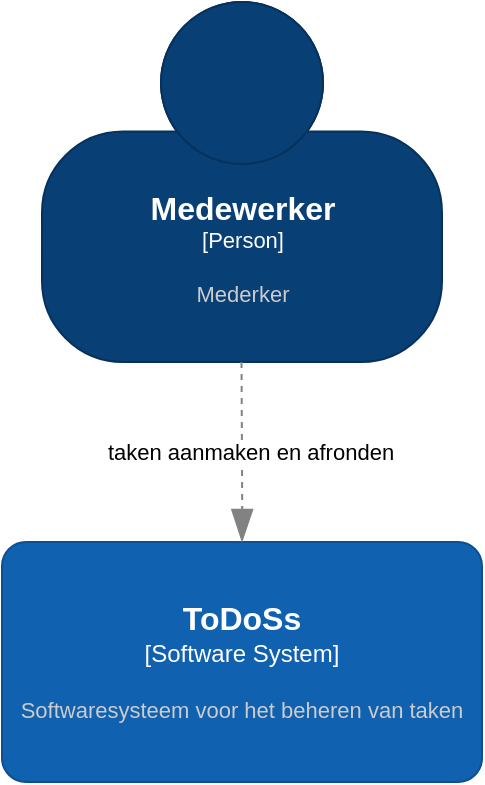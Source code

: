 <mxfile version="23.0.2" type="device" pages="5">
  <diagram name="Systeem Context" id="gP57qJq02lwSq2uci3iL">
    <mxGraphModel dx="1179" dy="669" grid="1" gridSize="10" guides="1" tooltips="1" connect="1" arrows="1" fold="1" page="1" pageScale="1" pageWidth="827" pageHeight="1169" math="0" shadow="0">
      <root>
        <mxCell id="0" />
        <mxCell id="1" parent="0" />
        <object placeholders="1" c4Name="ToDoSs" c4Type="Software System" c4Description="Softwaresysteem voor het beheren van taken" label="&lt;font style=&quot;font-size: 16px&quot;&gt;&lt;b&gt;%c4Name%&lt;/b&gt;&lt;/font&gt;&lt;div&gt;[%c4Type%]&lt;/div&gt;&lt;br&gt;&lt;div&gt;&lt;font style=&quot;font-size: 11px&quot;&gt;&lt;font color=&quot;#cccccc&quot;&gt;%c4Description%&lt;/font&gt;&lt;/div&gt;" id="6i8yHCTu9C5vEZzrTsxn-2">
          <mxCell style="rounded=1;whiteSpace=wrap;html=1;labelBackgroundColor=none;fillColor=#1061B0;fontColor=#ffffff;align=center;arcSize=10;strokeColor=#0D5091;metaEdit=1;resizable=0;points=[[0.25,0,0],[0.5,0,0],[0.75,0,0],[1,0.25,0],[1,0.5,0],[1,0.75,0],[0.75,1,0],[0.5,1,0],[0.25,1,0],[0,0.75,0],[0,0.5,0],[0,0.25,0]];" parent="1" vertex="1">
            <mxGeometry x="290" y="310" width="240" height="120" as="geometry" />
          </mxCell>
        </object>
        <object placeholders="1" c4Name="Medewerker" c4Type="Person" c4Description="Mederker" label="&lt;font style=&quot;font-size: 16px&quot;&gt;&lt;b&gt;%c4Name%&lt;/b&gt;&lt;/font&gt;&lt;div&gt;[%c4Type%]&lt;/div&gt;&lt;br&gt;&lt;div&gt;&lt;font style=&quot;font-size: 11px&quot;&gt;&lt;font color=&quot;#cccccc&quot;&gt;%c4Description%&lt;/font&gt;&lt;/div&gt;" id="6i8yHCTu9C5vEZzrTsxn-4">
          <mxCell style="html=1;fontSize=11;dashed=0;whitespace=wrap;fillColor=#083F75;strokeColor=#06315C;fontColor=#ffffff;shape=mxgraph.c4.person2;align=center;metaEdit=1;points=[[0.5,0,0],[1,0.5,0],[1,0.75,0],[0.75,1,0],[0.5,1,0],[0.25,1,0],[0,0.75,0],[0,0.5,0]];resizable=0;" parent="1" vertex="1">
            <mxGeometry x="310" y="40" width="200" height="180" as="geometry" />
          </mxCell>
        </object>
        <object placeholders="1" c4Type="Relationship" id="k4LfaL46_MBYGzVF-b7D-1">
          <mxCell style="endArrow=blockThin;html=1;fontSize=10;fontColor=#404040;strokeWidth=1;endFill=1;strokeColor=#828282;elbow=vertical;metaEdit=1;endSize=14;startSize=14;jumpStyle=arc;jumpSize=16;rounded=0;edgeStyle=orthogonalEdgeStyle;dashed=1;entryX=0.5;entryY=0;entryDx=0;entryDy=0;entryPerimeter=0;" edge="1" parent="1" target="6i8yHCTu9C5vEZzrTsxn-2">
            <mxGeometry width="240" relative="1" as="geometry">
              <mxPoint x="409.76" y="220" as="sourcePoint" />
              <mxPoint x="409.5" y="265" as="targetPoint" />
            </mxGeometry>
          </mxCell>
        </object>
        <mxCell id="k4LfaL46_MBYGzVF-b7D-2" value="taken aanmaken en afronden" style="edgeLabel;html=1;align=center;verticalAlign=middle;resizable=0;points=[];" vertex="1" connectable="0" parent="k4LfaL46_MBYGzVF-b7D-1">
          <mxGeometry x="0.008" y="-1" relative="1" as="geometry">
            <mxPoint x="3" as="offset" />
          </mxGeometry>
        </mxCell>
      </root>
    </mxGraphModel>
  </diagram>
  <diagram id="QMMT807Xaqbde3HfD42s" name="Container Diagram WPF App">
    <mxGraphModel dx="802" dy="455" grid="1" gridSize="10" guides="1" tooltips="1" connect="1" arrows="1" fold="1" page="1" pageScale="1" pageWidth="827" pageHeight="1169" math="0" shadow="0">
      <root>
        <mxCell id="0" />
        <mxCell id="1" parent="0" />
        <object placeholders="1" c4Name="ToDoSs" c4Type="SystemScopeBoundary" c4Application="Software System" label="&lt;font style=&quot;font-size: 16px&quot;&gt;&lt;b&gt;&lt;div style=&quot;text-align: left&quot;&gt;%c4Name%&lt;/div&gt;&lt;/b&gt;&lt;/font&gt;&lt;div style=&quot;text-align: left&quot;&gt;[%c4Application%]&lt;/div&gt;" id="jA6bDuJOhWUHP-LeDnIb-1">
          <mxCell style="rounded=1;fontSize=11;whiteSpace=wrap;html=1;dashed=1;arcSize=20;fillColor=none;strokeColor=#666666;fontColor=#333333;labelBackgroundColor=none;align=left;verticalAlign=bottom;labelBorderColor=none;spacingTop=0;spacing=10;dashPattern=8 4;metaEdit=1;rotatable=0;perimeter=rectanglePerimeter;noLabel=0;labelPadding=0;allowArrows=0;connectable=0;expand=0;recursiveResize=0;editable=1;pointerEvents=0;absoluteArcSize=1;points=[[0.25,0,0],[0.5,0,0],[0.75,0,0],[1,0.25,0],[1,0.5,0],[1,0.75,0],[0.75,1,0],[0.5,1,0],[0.25,1,0],[0,0.75,0],[0,0.5,0],[0,0.25,0]];" parent="1" vertex="1">
            <mxGeometry x="100" y="410" width="360" height="430" as="geometry" />
          </mxCell>
        </object>
        <object placeholders="1" c4Name="Desktop Application" c4Type="Container" c4Technology="WPF/MAUI, .NET, C#" c4Description="Applicatie met een rijke grafische interface om de taken aan te maken en af te ronden." label="&lt;font style=&quot;font-size: 16px&quot;&gt;&lt;b&gt;%c4Name%&lt;/b&gt;&lt;/font&gt;&lt;div&gt;[%c4Type%: %c4Technology%]&lt;/div&gt;&lt;br&gt;&lt;div&gt;&lt;font style=&quot;font-size: 11px&quot;&gt;&lt;font color=&quot;#E6E6E6&quot;&gt;%c4Description%&lt;/font&gt;&lt;/div&gt;" id="jA6bDuJOhWUHP-LeDnIb-3">
          <mxCell style="rounded=1;whiteSpace=wrap;html=1;fontSize=11;labelBackgroundColor=none;fillColor=#23A2D9;fontColor=#ffffff;align=center;arcSize=10;strokeColor=#0E7DAD;metaEdit=1;resizable=0;points=[[0.25,0,0],[0.5,0,0],[0.75,0,0],[1,0.25,0],[1,0.5,0],[1,0.75,0],[0.75,1,0],[0.5,1,0],[0.25,1,0],[0,0.75,0],[0,0.5,0],[0,0.25,0]];" parent="1" vertex="1">
            <mxGeometry x="160" y="450" width="240" height="120" as="geometry" />
          </mxCell>
        </object>
        <object placeholders="1" c4Type="Database" c4Container="Container" c4Technology="SQL-Server/ SQLite" c4Description="Database voor het opslaan van de taken" label="&lt;font style=&quot;font-size: 16px&quot;&gt;&lt;b&gt;%c4Type%&lt;/font&gt;&lt;div&gt;[%c4Container%:&amp;nbsp;%c4Technology%]&lt;/div&gt;&lt;br&gt;&lt;div&gt;&lt;font style=&quot;font-size: 11px&quot;&gt;&lt;font color=&quot;#E6E6E6&quot;&gt;%c4Description%&lt;/font&gt;&lt;/div&gt;" id="jA6bDuJOhWUHP-LeDnIb-6">
          <mxCell style="shape=cylinder3;size=15;whiteSpace=wrap;html=1;boundedLbl=1;rounded=0;labelBackgroundColor=none;fillColor=#23A2D9;fontSize=12;fontColor=#ffffff;align=center;strokeColor=#0E7DAD;metaEdit=1;points=[[0.5,0,0],[1,0.25,0],[1,0.5,0],[1,0.75,0],[0.5,1,0],[0,0.75,0],[0,0.5,0],[0,0.25,0]];resizable=0;" parent="1" vertex="1">
            <mxGeometry x="160" y="630" width="240" height="120" as="geometry" />
          </mxCell>
        </object>
        <object placeholders="1" c4Name="Medewerker" c4Type="Person" c4Description="Medewerker" label="&lt;font style=&quot;font-size: 16px&quot;&gt;&lt;b&gt;%c4Name%&lt;/b&gt;&lt;/font&gt;&lt;div&gt;[%c4Type%]&lt;/div&gt;&lt;br&gt;&lt;div&gt;&lt;font style=&quot;font-size: 11px&quot;&gt;&lt;font color=&quot;#cccccc&quot;&gt;%c4Description%&lt;/font&gt;&lt;/div&gt;" id="jA6bDuJOhWUHP-LeDnIb-9">
          <mxCell style="html=1;fontSize=11;dashed=0;whitespace=wrap;fillColor=#083F75;strokeColor=#06315C;fontColor=#ffffff;shape=mxgraph.c4.person2;align=center;metaEdit=1;points=[[0.5,0,0],[1,0.5,0],[1,0.75,0],[0.75,1,0],[0.5,1,0],[0.25,1,0],[0,0.75,0],[0,0.5,0]];resizable=0;" parent="1" vertex="1">
            <mxGeometry x="180" y="160" width="200" height="180" as="geometry" />
          </mxCell>
        </object>
        <object placeholders="1" c4Type="Relationship" id="WsVYpdTWJOxE_ly1MNJi-3">
          <mxCell style="endArrow=blockThin;html=1;fontSize=10;fontColor=#404040;strokeWidth=1;endFill=1;strokeColor=#828282;elbow=vertical;metaEdit=1;endSize=14;startSize=14;jumpStyle=arc;jumpSize=16;rounded=0;edgeStyle=orthogonalEdgeStyle;dashed=1;exitX=0.5;exitY=1;exitDx=0;exitDy=0;exitPerimeter=0;" edge="1" parent="1" source="jA6bDuJOhWUHP-LeDnIb-9">
            <mxGeometry width="240" relative="1" as="geometry">
              <mxPoint x="439.76" y="350" as="sourcePoint" />
              <mxPoint x="280" y="450" as="targetPoint" />
              <Array as="points">
                <mxPoint x="280" y="380" />
                <mxPoint x="280" y="380" />
              </Array>
            </mxGeometry>
          </mxCell>
        </object>
        <mxCell id="LUsF7ZdVU88xL7C_9YnS-1" value="taken aanmaken en afronden" style="edgeLabel;html=1;align=center;verticalAlign=middle;resizable=0;points=[];" vertex="1" connectable="0" parent="WsVYpdTWJOxE_ly1MNJi-3">
          <mxGeometry x="-0.169" y="3" relative="1" as="geometry">
            <mxPoint x="-2" y="-3" as="offset" />
          </mxGeometry>
        </mxCell>
        <object placeholders="1" c4Type="Relationship" id="WsVYpdTWJOxE_ly1MNJi-4">
          <mxCell style="endArrow=blockThin;html=1;fontSize=10;fontColor=#404040;strokeWidth=1;endFill=1;strokeColor=#828282;elbow=vertical;metaEdit=1;endSize=14;startSize=14;jumpStyle=arc;jumpSize=16;rounded=0;edgeStyle=orthogonalEdgeStyle;dashed=1;entryX=0.5;entryY=0;entryDx=0;entryDy=0;entryPerimeter=0;" edge="1" parent="1" target="jA6bDuJOhWUHP-LeDnIb-6">
            <mxGeometry width="240" relative="1" as="geometry">
              <mxPoint x="279.76" y="570" as="sourcePoint" />
              <mxPoint x="279.5" y="615" as="targetPoint" />
            </mxGeometry>
          </mxCell>
        </object>
      </root>
    </mxGraphModel>
  </diagram>
  <diagram name="Container Diagram Console App" id="4DhVJYpzS-7BErTkNQat">
    <mxGraphModel dx="1055" dy="599" grid="1" gridSize="10" guides="1" tooltips="1" connect="1" arrows="1" fold="1" page="1" pageScale="1" pageWidth="827" pageHeight="1169" math="0" shadow="0">
      <root>
        <mxCell id="4Z2ydzyQwMhuAZo7QUap-0" />
        <mxCell id="4Z2ydzyQwMhuAZo7QUap-1" parent="4Z2ydzyQwMhuAZo7QUap-0" />
        <object placeholders="1" c4Name="ToDoSs" c4Type="SystemScopeBoundary" c4Application="Software System" label="&lt;font style=&quot;font-size: 16px&quot;&gt;&lt;b&gt;&lt;div style=&quot;text-align: left&quot;&gt;%c4Name%&lt;/div&gt;&lt;/b&gt;&lt;/font&gt;&lt;div style=&quot;text-align: left&quot;&gt;[%c4Application%]&lt;/div&gt;" id="4Z2ydzyQwMhuAZo7QUap-2">
          <mxCell style="rounded=1;fontSize=11;whiteSpace=wrap;html=1;dashed=1;arcSize=20;fillColor=none;strokeColor=#666666;fontColor=#333333;labelBackgroundColor=none;align=left;verticalAlign=bottom;labelBorderColor=none;spacingTop=0;spacing=10;dashPattern=8 4;metaEdit=1;rotatable=0;perimeter=rectanglePerimeter;noLabel=0;labelPadding=0;allowArrows=0;connectable=0;expand=0;recursiveResize=0;editable=1;pointerEvents=0;absoluteArcSize=1;points=[[0.25,0,0],[0.5,0,0],[0.75,0,0],[1,0.25,0],[1,0.5,0],[1,0.75,0],[0.75,1,0],[0.5,1,0],[0.25,1,0],[0,0.75,0],[0,0.5,0],[0,0.25,0]];" vertex="1" parent="4Z2ydzyQwMhuAZo7QUap-1">
            <mxGeometry x="250" y="410" width="380" height="270" as="geometry" />
          </mxCell>
        </object>
        <object placeholders="1" c4Name="Desktop Application" c4Type="Container" c4Technology=".NET, C#, Console Application" c4Description="Applicatie met een primitieve grafische interface om de taken aan te maken en af te ronden." label="&lt;font style=&quot;font-size: 16px&quot;&gt;&lt;b&gt;%c4Name%&lt;/b&gt;&lt;/font&gt;&lt;div&gt;[%c4Type%: %c4Technology%]&lt;/div&gt;&lt;br&gt;&lt;div&gt;&lt;font style=&quot;font-size: 11px&quot;&gt;&lt;font color=&quot;#E6E6E6&quot;&gt;%c4Description%&lt;/font&gt;&lt;/div&gt;" id="4Z2ydzyQwMhuAZo7QUap-4">
          <mxCell style="rounded=1;whiteSpace=wrap;html=1;fontSize=11;labelBackgroundColor=none;fillColor=#23A2D9;fontColor=#ffffff;align=center;arcSize=10;strokeColor=#0E7DAD;metaEdit=1;resizable=0;points=[[0.25,0,0],[0.5,0,0],[0.75,0,0],[1,0.25,0],[1,0.5,0],[1,0.75,0],[0.75,1,0],[0.5,1,0],[0.25,1,0],[0,0.75,0],[0,0.5,0],[0,0.25,0]];" vertex="1" parent="4Z2ydzyQwMhuAZo7QUap-1">
            <mxGeometry x="320" y="465" width="240" height="120" as="geometry" />
          </mxCell>
        </object>
        <object placeholders="1" c4Name="Medewerker" c4Type="Person" c4Description="Medewerker" label="&lt;font style=&quot;font-size: 16px&quot;&gt;&lt;b&gt;%c4Name%&lt;/b&gt;&lt;/font&gt;&lt;div&gt;[%c4Type%]&lt;/div&gt;&lt;br&gt;&lt;div&gt;&lt;font style=&quot;font-size: 11px&quot;&gt;&lt;font color=&quot;#cccccc&quot;&gt;%c4Description%&lt;/font&gt;&lt;/div&gt;" id="4Z2ydzyQwMhuAZo7QUap-6">
          <mxCell style="html=1;fontSize=11;dashed=0;whitespace=wrap;fillColor=#083F75;strokeColor=#06315C;fontColor=#ffffff;shape=mxgraph.c4.person2;align=center;metaEdit=1;points=[[0.5,0,0],[1,0.5,0],[1,0.75,0],[0.75,1,0],[0.5,1,0],[0.25,1,0],[0,0.75,0],[0,0.5,0]];resizable=0;" vertex="1" parent="4Z2ydzyQwMhuAZo7QUap-1">
            <mxGeometry x="340" y="170" width="200" height="180" as="geometry" />
          </mxCell>
        </object>
        <object placeholders="1" c4Type="Relationship" id="4Z2ydzyQwMhuAZo7QUap-8">
          <mxCell style="endArrow=blockThin;html=1;fontSize=10;fontColor=#404040;strokeWidth=1;endFill=1;strokeColor=#828282;elbow=vertical;metaEdit=1;endSize=14;startSize=14;jumpStyle=arc;jumpSize=16;rounded=0;edgeStyle=orthogonalEdgeStyle;dashed=1;entryX=0.5;entryY=0;entryDx=0;entryDy=0;entryPerimeter=0;" edge="1" parent="4Z2ydzyQwMhuAZo7QUap-1" target="4Z2ydzyQwMhuAZo7QUap-4">
            <mxGeometry width="240" relative="1" as="geometry">
              <mxPoint x="439.76" y="350" as="sourcePoint" />
              <mxPoint x="280" y="450" as="targetPoint" />
              <Array as="points">
                <mxPoint x="440" y="465" />
              </Array>
            </mxGeometry>
          </mxCell>
        </object>
        <mxCell id="4Z2ydzyQwMhuAZo7QUap-9" value="taken aanmaken en afronden" style="edgeLabel;html=1;align=center;verticalAlign=middle;resizable=0;points=[];" vertex="1" connectable="0" parent="4Z2ydzyQwMhuAZo7QUap-8">
          <mxGeometry x="-0.169" y="3" relative="1" as="geometry">
            <mxPoint x="-3" y="-17" as="offset" />
          </mxGeometry>
        </mxCell>
      </root>
    </mxGraphModel>
  </diagram>
  <diagram id="qdu6Us3kAj6ullenG_oH" name="Component Diagram Desktop Applicatie">
    <mxGraphModel dx="1431" dy="813" grid="1" gridSize="10" guides="1" tooltips="1" connect="1" arrows="1" fold="1" page="1" pageScale="1" pageWidth="827" pageHeight="1169" math="0" shadow="0">
      <root>
        <mxCell id="0" />
        <mxCell id="1" parent="0" />
        <object label="" placeholders="1" instruction="edit data of the lower shape within the group" id="0_96DEolHEjOqy0A0ZcH-1">
          <mxCell style="group;resizable=0;rotatable=0;" parent="1" vertex="1" connectable="0">
            <mxGeometry x="160" y="110" width="160" height="170" as="geometry" />
          </mxCell>
        </object>
        <object label="&lt;div style=&quot;color: rgb(255 , 255 , 255) ; white-space: normal&quot;&gt;&lt;span style=&quot;font-size: 14px&quot;&gt;&lt;b&gt;%name%&lt;/b&gt;&lt;/span&gt;&lt;/div&gt;&lt;div style=&quot;color: rgb(255 , 255 , 255) ; white-space: normal&quot;&gt;&lt;font style=&quot;font-size: 8px&quot;&gt;[Person]&lt;/font&gt;&lt;/div&gt;&lt;div style=&quot;color: rgb(255 , 255 , 255) ; white-space: normal ; font-size: 8px&quot;&gt;&lt;span style=&quot;font-size: x-small&quot;&gt;&lt;br&gt;&lt;/span&gt;&lt;/div&gt;&lt;div style=&quot;color: rgb(255 , 255 , 255) ; white-space: normal&quot;&gt;&lt;font size=&quot;1&quot;&gt;%description%&lt;/font&gt;&lt;/div&gt;" name="Medewerker" description="Medewerker" placeholders="1" id="0_96DEolHEjOqy0A0ZcH-2">
          <mxCell style="rounded=1;whiteSpace=wrap;html=1;strokeColor=#00315C;fillColor=#004179;fontColor=#000000;arcSize=31;rotatable=0;strokeWidth=2;metaEdit=1;" parent="0_96DEolHEjOqy0A0ZcH-1" vertex="1">
            <mxGeometry y="70" width="160" height="100" as="geometry" />
          </mxCell>
        </object>
        <mxCell id="0_96DEolHEjOqy0A0ZcH-3" value="" style="ellipse;whiteSpace=wrap;html=1;aspect=fixed;strokeColor=#00315C;fillColor=#004179;fontColor=#000000;rotatable=0;strokeWidth=2;" parent="0_96DEolHEjOqy0A0ZcH-1" vertex="1">
          <mxGeometry x="40" width="80" height="80" as="geometry" />
        </mxCell>
        <object label="&lt;font style=&quot;font-size: 10px&quot;&gt;&lt;b&gt;%name%&lt;/b&gt;&lt;br style=&quot;font-size: 10px&quot;&gt;[Container]&lt;/font&gt;" placeholders="1" name="Desktop Application" id="0_96DEolHEjOqy0A0ZcH-4">
          <mxCell style="rounded=0;whiteSpace=wrap;html=1;strokeColor=#828282;fillColor=none;fontColor=#404040;align=left;labelPosition=center;verticalLabelPosition=middle;verticalAlign=bottom;dashed=1;strokeWidth=2;perimeterSpacing=0;spacing=4;spacingTop=0;fontSize=10;container=0;rotatable=0;metaEdit=1;allowArrows=0;" parent="1" vertex="1">
            <mxGeometry x="80" y="320" width="680" height="540" as="geometry">
              <mxRectangle x="560" y="40" width="110" height="30" as="alternateBounds" />
            </mxGeometry>
          </mxCell>
        </object>
        <object placeholders="1" c4Name="Main" c4Type="Component" c4Technology="WPF, Window" c4Description="Biedt een grafische interface om taken aan te maken en af te ronden" label="&lt;font style=&quot;font-size: 16px&quot;&gt;&lt;b&gt;%c4Name%&lt;/b&gt;&lt;/font&gt;&lt;div&gt;[%c4Type%: %c4Technology%]&lt;/div&gt;&lt;br&gt;&lt;div&gt;&lt;font style=&quot;font-size: 11px&quot;&gt;&lt;font color=&quot;#E6E6E6&quot;&gt;%c4Description%&lt;/font&gt;&lt;/div&gt;" id="0_96DEolHEjOqy0A0ZcH-6">
          <mxCell style="rounded=1;whiteSpace=wrap;html=1;fontSize=11;labelBackgroundColor=none;fillColor=#63BEF2;fontColor=#ffffff;align=center;arcSize=6;strokeColor=#0E7DAD;metaEdit=1;resizable=0;points=[[0.25,0,0],[0.5,0,0],[0.75,0,0],[1,0.25,0],[1,0.5,0],[1,0.75,0],[0.75,1,0],[0.5,1,0],[0.25,1,0],[0,0.75,0],[0,0.5,0],[0,0.25,0]];" parent="1" vertex="1">
            <mxGeometry x="120" y="360" width="240" height="120" as="geometry" />
          </mxCell>
        </object>
        <object placeholders="1" c4Name="ToDoProcess" c4Type="Component" c4Technology="C#, class" c4Description="Domein logica, zoals het proces van taakverwerking en stuurt communicatie met de gegevensopslag aan   " label="&lt;font style=&quot;font-size: 16px&quot;&gt;&lt;b&gt;%c4Name%&lt;/b&gt;&lt;/font&gt;&lt;div&gt;[%c4Type%: %c4Technology%]&lt;/div&gt;&lt;br&gt;&lt;div&gt;&lt;font style=&quot;font-size: 11px&quot;&gt;&lt;font color=&quot;#E6E6E6&quot;&gt;%c4Description%&lt;/font&gt;&lt;/div&gt;" id="0_96DEolHEjOqy0A0ZcH-9">
          <mxCell style="rounded=1;whiteSpace=wrap;html=1;fontSize=11;labelBackgroundColor=none;fillColor=#63BEF2;fontColor=#ffffff;align=center;arcSize=6;strokeColor=#0E7DAD;metaEdit=1;resizable=0;points=[[0.25,0,0],[0.5,0,0],[0.75,0,0],[1,0.25,0],[1,0.5,0],[1,0.75,0],[0.75,1,0],[0.5,1,0],[0.25,1,0],[0,0.75,0],[0,0.5,0],[0,0.25,0]];" parent="1" vertex="1">
            <mxGeometry x="120" y="525" width="240" height="120" as="geometry" />
          </mxCell>
        </object>
        <object placeholders="1" c4Name="Repository" c4Type="Component" c4Technology="C#, class, SQL" c4Description="Biedt toegang tot de onderliggende database om taken op te slaan en op te vragen." label="&lt;font style=&quot;font-size: 16px&quot;&gt;&lt;b&gt;%c4Name%&lt;/b&gt;&lt;/font&gt;&lt;div&gt;[%c4Type%: %c4Technology%]&lt;/div&gt;&lt;br&gt;&lt;div&gt;&lt;font style=&quot;font-size: 11px&quot;&gt;&lt;font color=&quot;#E6E6E6&quot;&gt;%c4Description%&lt;/font&gt;&lt;/div&gt;" id="0_96DEolHEjOqy0A0ZcH-11">
          <mxCell style="rounded=1;whiteSpace=wrap;html=1;fontSize=11;labelBackgroundColor=none;fillColor=#63BEF2;fontColor=#ffffff;align=center;arcSize=6;strokeColor=#0E7DAD;metaEdit=1;resizable=0;points=[[0.25,0,0],[0.5,0,0],[0.75,0,0],[1,0.25,0],[1,0.5,0],[1,0.75,0],[0.75,1,0],[0.5,1,0],[0.25,1,0],[0,0.75,0],[0,0.5,0],[0,0.25,0]];imageHeight=24;" parent="1" vertex="1">
            <mxGeometry x="120" y="690" width="240" height="120" as="geometry" />
          </mxCell>
        </object>
        <object placeholders="1" c4Type="Database" c4Container="Container" c4Technology="SQL-Server/ SQLite" c4Description="Database voor het opslaan van de taken" label="&lt;font style=&quot;font-size: 16px&quot;&gt;&lt;b&gt;%c4Type%&lt;/font&gt;&lt;div&gt;[%c4Container%:&amp;nbsp;%c4Technology%]&lt;/div&gt;&lt;br&gt;&lt;div&gt;&lt;font style=&quot;font-size: 11px&quot;&gt;&lt;font color=&quot;#E6E6E6&quot;&gt;%c4Description%&lt;/font&gt;&lt;/div&gt;" id="WipBYr_MEciiosy9VrZD-1">
          <mxCell style="shape=cylinder3;size=15;whiteSpace=wrap;html=1;boundedLbl=1;rounded=0;labelBackgroundColor=none;fillColor=#23A2D9;fontSize=12;fontColor=#ffffff;align=center;strokeColor=#0E7DAD;metaEdit=1;points=[[0.5,0,0],[1,0.25,0],[1,0.5,0],[1,0.75,0],[0.5,1,0],[0,0.75,0],[0,0.5,0],[0,0.25,0]];resizable=0;" parent="1" vertex="1">
            <mxGeometry x="120" y="920" width="240" height="120" as="geometry" />
          </mxCell>
        </object>
        <object placeholders="1" c4Name="ToDoItemValidator" c4Type="Component" c4Technology="C#, class" c4Description="Valideren van gegevens en stappen in taakverwerking " label="&lt;font style=&quot;font-size: 16px&quot;&gt;&lt;b&gt;%c4Name%&lt;/b&gt;&lt;/font&gt;&lt;div&gt;[%c4Type%: %c4Technology%]&lt;/div&gt;&lt;br&gt;&lt;div&gt;&lt;font style=&quot;font-size: 11px&quot;&gt;%c4Description%&lt;/font&gt;&lt;/div&gt;" id="ipS2jSFYpdeSmQQgyaoN-1">
          <mxCell style="rounded=1;whiteSpace=wrap;html=1;labelBackgroundColor=none;fillColor=#63BEF2;fontColor=#ffffff;align=center;arcSize=6;strokeColor=#2086C9;metaEdit=1;resizable=0;points=[[0.25,0,0],[0.5,0,0],[0.75,0,0],[1,0.25,0],[1,0.5,0],[1,0.75,0],[0.75,1,0],[0.5,1,0],[0.25,1,0],[0,0.75,0],[0,0.5,0],[0,0.25,0]];" vertex="1" parent="1">
            <mxGeometry x="450" y="525" width="240" height="120" as="geometry" />
          </mxCell>
        </object>
        <object placeholders="1" c4Type="Relationship" id="EdG85HG0XYY7r0rlykbk-1">
          <mxCell style="endArrow=blockThin;html=1;fontSize=10;fontColor=#404040;strokeWidth=1;endFill=1;strokeColor=#828282;elbow=vertical;metaEdit=1;endSize=14;startSize=14;jumpStyle=arc;jumpSize=16;rounded=0;edgeStyle=orthogonalEdgeStyle;entryX=0.004;entryY=0.544;entryDx=0;entryDy=0;entryPerimeter=0;exitX=1;exitY=0.5;exitDx=0;exitDy=0;exitPerimeter=0;dashed=1;" edge="1" parent="1" target="ipS2jSFYpdeSmQQgyaoN-1">
            <mxGeometry width="240" relative="1" as="geometry">
              <mxPoint x="360" y="589.5" as="sourcePoint" />
              <mxPoint x="440" y="589.5" as="targetPoint" />
            </mxGeometry>
          </mxCell>
        </object>
        <object placeholders="1" c4Type="Relationship" id="9SN9oKUFkZdO5EhbOnZE-1">
          <mxCell style="endArrow=blockThin;html=1;fontSize=10;fontColor=#404040;strokeWidth=1;endFill=1;strokeColor=#828282;elbow=vertical;metaEdit=1;endSize=14;startSize=14;jumpStyle=arc;jumpSize=16;rounded=0;edgeStyle=orthogonalEdgeStyle;dashed=1;entryX=0.5;entryY=0;entryDx=0;entryDy=0;entryPerimeter=0;" edge="1" parent="1" target="0_96DEolHEjOqy0A0ZcH-9">
            <mxGeometry width="240" relative="1" as="geometry">
              <mxPoint x="240.26" y="480" as="sourcePoint" />
              <mxPoint x="239.26" y="510" as="targetPoint" />
            </mxGeometry>
          </mxCell>
        </object>
        <object placeholders="1" c4Type="Relationship" id="9SN9oKUFkZdO5EhbOnZE-3">
          <mxCell style="endArrow=blockThin;html=1;fontSize=10;fontColor=#404040;strokeWidth=1;endFill=1;strokeColor=#828282;elbow=vertical;metaEdit=1;endSize=14;startSize=14;jumpStyle=arc;jumpSize=16;rounded=0;edgeStyle=orthogonalEdgeStyle;dashed=1;entryX=0.5;entryY=0;entryDx=0;entryDy=0;entryPerimeter=0;" edge="1" parent="1" target="0_96DEolHEjOqy0A0ZcH-6">
            <mxGeometry width="240" relative="1" as="geometry">
              <mxPoint x="240.25" y="280" as="sourcePoint" />
              <mxPoint x="239.25" y="310" as="targetPoint" />
            </mxGeometry>
          </mxCell>
        </object>
        <object placeholders="1" c4Type="Relationship" id="9SN9oKUFkZdO5EhbOnZE-4">
          <mxCell style="endArrow=blockThin;html=1;fontSize=10;fontColor=#404040;strokeWidth=1;endFill=1;strokeColor=#828282;elbow=vertical;metaEdit=1;endSize=14;startSize=14;jumpStyle=arc;jumpSize=16;rounded=0;edgeStyle=orthogonalEdgeStyle;dashed=1;" edge="1" parent="1" target="WipBYr_MEciiosy9VrZD-1">
            <mxGeometry width="240" relative="1" as="geometry">
              <mxPoint x="240.25" y="810" as="sourcePoint" />
              <mxPoint x="239.25" y="840" as="targetPoint" />
            </mxGeometry>
          </mxCell>
        </object>
        <object placeholders="1" c4Type="Relationship" id="9SN9oKUFkZdO5EhbOnZE-5">
          <mxCell style="endArrow=blockThin;html=1;fontSize=10;fontColor=#404040;strokeWidth=1;endFill=1;strokeColor=#828282;elbow=vertical;metaEdit=1;endSize=14;startSize=14;jumpStyle=arc;jumpSize=16;rounded=0;edgeStyle=orthogonalEdgeStyle;dashed=1;entryX=0.5;entryY=0;entryDx=0;entryDy=0;entryPerimeter=0;" edge="1" parent="1" target="0_96DEolHEjOqy0A0ZcH-11">
            <mxGeometry width="240" relative="1" as="geometry">
              <mxPoint x="240.25" y="645" as="sourcePoint" />
              <mxPoint x="239.25" y="675" as="targetPoint" />
            </mxGeometry>
          </mxCell>
        </object>
      </root>
    </mxGraphModel>
  </diagram>
  <diagram name="Component Diagram Console Applicatie" id="Me82aLVB4yopHppHyt9t">
    <mxGraphModel dx="1002" dy="569" grid="1" gridSize="10" guides="1" tooltips="1" connect="1" arrows="1" fold="1" page="1" pageScale="1" pageWidth="827" pageHeight="1169" math="0" shadow="0">
      <root>
        <mxCell id="nndc_TNkcE9IaKzRtLI8-0" />
        <mxCell id="nndc_TNkcE9IaKzRtLI8-1" parent="nndc_TNkcE9IaKzRtLI8-0" />
        <object label="" placeholders="1" instruction="edit data of the lower shape within the group" id="nndc_TNkcE9IaKzRtLI8-2">
          <mxCell style="group;resizable=0;rotatable=0;" parent="nndc_TNkcE9IaKzRtLI8-1" vertex="1" connectable="0">
            <mxGeometry x="160" y="110" width="160" height="170" as="geometry" />
          </mxCell>
        </object>
        <object label="&lt;div style=&quot;color: rgb(255 , 255 , 255) ; white-space: normal&quot;&gt;&lt;span style=&quot;font-size: 14px&quot;&gt;&lt;b&gt;%name%&lt;/b&gt;&lt;/span&gt;&lt;/div&gt;&lt;div style=&quot;color: rgb(255 , 255 , 255) ; white-space: normal&quot;&gt;&lt;font style=&quot;font-size: 8px&quot;&gt;[Person]&lt;/font&gt;&lt;/div&gt;&lt;div style=&quot;color: rgb(255 , 255 , 255) ; white-space: normal ; font-size: 8px&quot;&gt;&lt;span style=&quot;font-size: x-small&quot;&gt;&lt;br&gt;&lt;/span&gt;&lt;/div&gt;&lt;div style=&quot;color: rgb(255 , 255 , 255) ; white-space: normal&quot;&gt;&lt;font size=&quot;1&quot;&gt;%description%&lt;/font&gt;&lt;/div&gt;" name="Medewerker" description="Medewerker" placeholders="1" id="nndc_TNkcE9IaKzRtLI8-3">
          <mxCell style="rounded=1;whiteSpace=wrap;html=1;strokeColor=#00315C;fillColor=#004179;fontColor=#000000;arcSize=31;rotatable=0;strokeWidth=2;metaEdit=1;" parent="nndc_TNkcE9IaKzRtLI8-2" vertex="1">
            <mxGeometry y="70" width="160" height="100" as="geometry" />
          </mxCell>
        </object>
        <mxCell id="nndc_TNkcE9IaKzRtLI8-4" value="" style="ellipse;whiteSpace=wrap;html=1;aspect=fixed;strokeColor=#00315C;fillColor=#004179;fontColor=#000000;rotatable=0;strokeWidth=2;" parent="nndc_TNkcE9IaKzRtLI8-2" vertex="1">
          <mxGeometry x="40" width="80" height="80" as="geometry" />
        </mxCell>
        <object label="&lt;font style=&quot;font-size: 10px&quot;&gt;&lt;b&gt;%name%&lt;/b&gt;&lt;br style=&quot;font-size: 10px&quot;&gt;[Container]&lt;/font&gt;" placeholders="1" name="Console Application" id="nndc_TNkcE9IaKzRtLI8-5">
          <mxCell style="rounded=0;whiteSpace=wrap;html=1;strokeColor=#828282;fillColor=none;fontColor=#404040;align=left;labelPosition=center;verticalLabelPosition=middle;verticalAlign=bottom;dashed=1;strokeWidth=2;perimeterSpacing=0;spacing=4;spacingTop=0;fontSize=10;container=0;rotatable=0;metaEdit=1;allowArrows=0;" parent="nndc_TNkcE9IaKzRtLI8-1" vertex="1">
            <mxGeometry x="80" y="320" width="330" height="550" as="geometry">
              <mxRectangle x="560" y="40" width="110" height="30" as="alternateBounds" />
            </mxGeometry>
          </mxCell>
        </object>
        <object placeholders="1" c4Name="Program" c4Type="Component" c4Technology="C# class" c4Description="Biedt een primitieve grafische interface om taken aan te maken en af te ronden" label="&lt;font style=&quot;font-size: 16px&quot;&gt;&lt;b&gt;%c4Name%&lt;/b&gt;&lt;/font&gt;&lt;div&gt;[%c4Type%: %c4Technology%]&lt;/div&gt;&lt;br&gt;&lt;div&gt;&lt;font style=&quot;font-size: 11px&quot;&gt;&lt;font color=&quot;#E6E6E6&quot;&gt;%c4Description%&lt;/font&gt;&lt;/div&gt;" id="nndc_TNkcE9IaKzRtLI8-7">
          <mxCell style="rounded=1;whiteSpace=wrap;html=1;fontSize=11;labelBackgroundColor=none;fillColor=#23A2D9;fontColor=#ffffff;align=center;arcSize=10;strokeColor=#0E7DAD;metaEdit=1;resizable=0;points=[[0.25,0,0],[0.5,0,0],[0.75,0,0],[1,0.25,0],[1,0.5,0],[1,0.75,0],[0.75,1,0],[0.5,1,0],[0.25,1,0],[0,0.75,0],[0,0.5,0],[0,0.25,0]];" parent="nndc_TNkcE9IaKzRtLI8-1" vertex="1">
            <mxGeometry x="120" y="360" width="240" height="120" as="geometry" />
          </mxCell>
        </object>
        <object placeholders="1" c4Name="ToDoProcess" c4Type="Component" c4Technology="C#, class" c4Description="Domein logica, zoals het proces van taakverwerking, gegevens validatie en stuurt communicatie met de gegevensopslag aan   " label="&lt;font style=&quot;font-size: 16px&quot;&gt;&lt;b&gt;%c4Name%&lt;/b&gt;&lt;/font&gt;&lt;div&gt;[%c4Type%: %c4Technology%]&lt;/div&gt;&lt;br&gt;&lt;div&gt;&lt;font style=&quot;font-size: 11px&quot;&gt;&lt;font color=&quot;#E6E6E6&quot;&gt;%c4Description%&lt;/font&gt;&lt;/div&gt;" id="nndc_TNkcE9IaKzRtLI8-10">
          <mxCell style="rounded=1;whiteSpace=wrap;html=1;fontSize=11;labelBackgroundColor=none;fillColor=#23A2D9;fontColor=#ffffff;align=center;arcSize=10;strokeColor=#0E7DAD;metaEdit=1;resizable=0;points=[[0.25,0,0],[0.5,0,0],[0.75,0,0],[1,0.25,0],[1,0.5,0],[1,0.75,0],[0.75,1,0],[0.5,1,0],[0.25,1,0],[0,0.75,0],[0,0.5,0],[0,0.25,0]];" parent="nndc_TNkcE9IaKzRtLI8-1" vertex="1">
            <mxGeometry x="120" y="540" width="240" height="120" as="geometry" />
          </mxCell>
        </object>
        <object placeholders="1" c4Name="ToDoRepository" c4Type="Component" c4Technology="C#, class, Generic List" c4Description="Biedt toegang tot een in-memory lijst om taken tijdelijk op te slaan en op te vragen." label="&lt;font style=&quot;font-size: 16px&quot;&gt;&lt;b&gt;%c4Name%&lt;/b&gt;&lt;/font&gt;&lt;div&gt;[%c4Type%: %c4Technology%]&lt;/div&gt;&lt;br&gt;&lt;div&gt;&lt;font style=&quot;font-size: 11px&quot;&gt;&lt;font color=&quot;#E6E6E6&quot;&gt;%c4Description%&lt;/font&gt;&lt;/div&gt;" id="nndc_TNkcE9IaKzRtLI8-12">
          <mxCell style="rounded=1;whiteSpace=wrap;html=1;fontSize=11;labelBackgroundColor=none;fillColor=#23A2D9;fontColor=#ffffff;align=center;arcSize=10;strokeColor=#0E7DAD;metaEdit=1;resizable=0;points=[[0.25,0,0],[0.5,0,0],[0.75,0,0],[1,0.25,0],[1,0.5,0],[1,0.75,0],[0.75,1,0],[0.5,1,0],[0.25,1,0],[0,0.75,0],[0,0.5,0],[0,0.25,0]];" parent="nndc_TNkcE9IaKzRtLI8-1" vertex="1">
            <mxGeometry x="120" y="710" width="240" height="120" as="geometry" />
          </mxCell>
        </object>
        <object placeholders="1" c4Type="Relationship" id="kzmZFWqXP-aJ4dIbYIC--4">
          <mxCell style="endArrow=blockThin;html=1;fontSize=10;fontColor=#404040;strokeWidth=1;endFill=1;strokeColor=#828282;elbow=vertical;metaEdit=1;endSize=14;startSize=14;jumpStyle=arc;jumpSize=16;rounded=0;edgeStyle=orthogonalEdgeStyle;exitX=0.5;exitY=1;exitDx=0;exitDy=0;" edge="1" parent="nndc_TNkcE9IaKzRtLI8-1" source="nndc_TNkcE9IaKzRtLI8-3" target="nndc_TNkcE9IaKzRtLI8-7">
            <mxGeometry width="240" relative="1" as="geometry">
              <mxPoint x="239.71" y="290" as="sourcePoint" />
              <mxPoint x="239.71" y="330" as="targetPoint" />
            </mxGeometry>
          </mxCell>
        </object>
        <object placeholders="1" c4Type="Relationship" id="kzmZFWqXP-aJ4dIbYIC--5">
          <mxCell style="endArrow=blockThin;html=1;fontSize=10;fontColor=#404040;strokeWidth=1;endFill=1;strokeColor=#828282;elbow=vertical;metaEdit=1;endSize=14;startSize=14;jumpStyle=arc;jumpSize=16;rounded=0;edgeStyle=orthogonalEdgeStyle;entryX=0.5;entryY=0;entryDx=0;entryDy=0;entryPerimeter=0;" edge="1" parent="nndc_TNkcE9IaKzRtLI8-1" target="nndc_TNkcE9IaKzRtLI8-10">
            <mxGeometry width="240" relative="1" as="geometry">
              <mxPoint x="239.58" y="480" as="sourcePoint" />
              <mxPoint x="239.58" y="520" as="targetPoint" />
            </mxGeometry>
          </mxCell>
        </object>
        <object placeholders="1" c4Type="Relationship" id="kzmZFWqXP-aJ4dIbYIC--6">
          <mxCell style="endArrow=blockThin;html=1;fontSize=10;fontColor=#404040;strokeWidth=1;endFill=1;strokeColor=#828282;elbow=vertical;metaEdit=1;endSize=14;startSize=14;jumpStyle=arc;jumpSize=16;rounded=0;edgeStyle=orthogonalEdgeStyle;entryX=0.5;entryY=0;entryDx=0;entryDy=0;entryPerimeter=0;" edge="1" parent="nndc_TNkcE9IaKzRtLI8-1" target="nndc_TNkcE9IaKzRtLI8-12">
            <mxGeometry width="240" relative="1" as="geometry">
              <mxPoint x="239.58" y="660" as="sourcePoint" />
              <mxPoint x="239.58" y="700" as="targetPoint" />
            </mxGeometry>
          </mxCell>
        </object>
      </root>
    </mxGraphModel>
  </diagram>
</mxfile>

